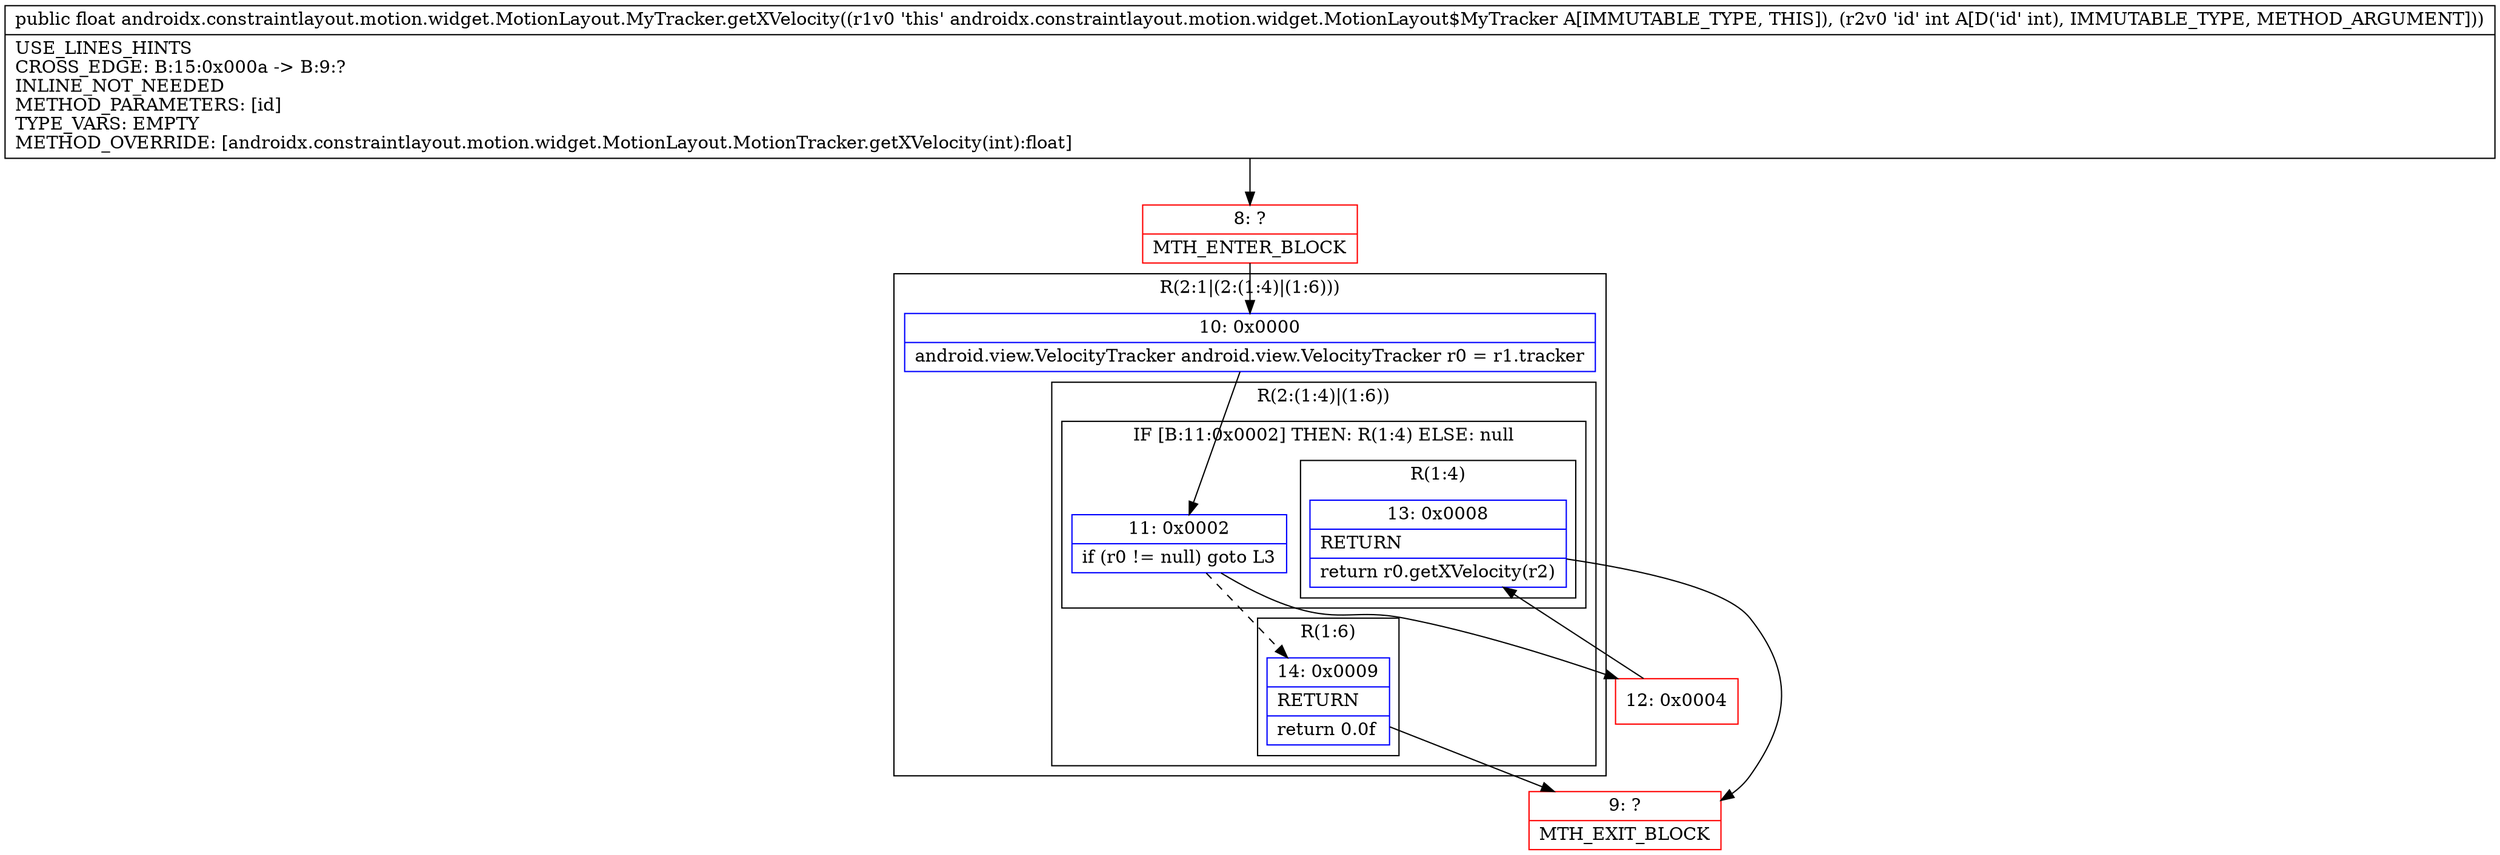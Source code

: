digraph "CFG forandroidx.constraintlayout.motion.widget.MotionLayout.MyTracker.getXVelocity(I)F" {
subgraph cluster_Region_1482847317 {
label = "R(2:1|(2:(1:4)|(1:6)))";
node [shape=record,color=blue];
Node_10 [shape=record,label="{10\:\ 0x0000|android.view.VelocityTracker android.view.VelocityTracker r0 = r1.tracker\l}"];
subgraph cluster_Region_1145130613 {
label = "R(2:(1:4)|(1:6))";
node [shape=record,color=blue];
subgraph cluster_IfRegion_405219909 {
label = "IF [B:11:0x0002] THEN: R(1:4) ELSE: null";
node [shape=record,color=blue];
Node_11 [shape=record,label="{11\:\ 0x0002|if (r0 != null) goto L3\l}"];
subgraph cluster_Region_1616413934 {
label = "R(1:4)";
node [shape=record,color=blue];
Node_13 [shape=record,label="{13\:\ 0x0008|RETURN\l|return r0.getXVelocity(r2)\l}"];
}
}
subgraph cluster_Region_1944903710 {
label = "R(1:6)";
node [shape=record,color=blue];
Node_14 [shape=record,label="{14\:\ 0x0009|RETURN\l|return 0.0f\l}"];
}
}
}
Node_8 [shape=record,color=red,label="{8\:\ ?|MTH_ENTER_BLOCK\l}"];
Node_12 [shape=record,color=red,label="{12\:\ 0x0004}"];
Node_9 [shape=record,color=red,label="{9\:\ ?|MTH_EXIT_BLOCK\l}"];
MethodNode[shape=record,label="{public float androidx.constraintlayout.motion.widget.MotionLayout.MyTracker.getXVelocity((r1v0 'this' androidx.constraintlayout.motion.widget.MotionLayout$MyTracker A[IMMUTABLE_TYPE, THIS]), (r2v0 'id' int A[D('id' int), IMMUTABLE_TYPE, METHOD_ARGUMENT]))  | USE_LINES_HINTS\lCROSS_EDGE: B:15:0x000a \-\> B:9:?\lINLINE_NOT_NEEDED\lMETHOD_PARAMETERS: [id]\lTYPE_VARS: EMPTY\lMETHOD_OVERRIDE: [androidx.constraintlayout.motion.widget.MotionLayout.MotionTracker.getXVelocity(int):float]\l}"];
MethodNode -> Node_8;Node_10 -> Node_11;
Node_11 -> Node_12;
Node_11 -> Node_14[style=dashed];
Node_13 -> Node_9;
Node_14 -> Node_9;
Node_8 -> Node_10;
Node_12 -> Node_13;
}

